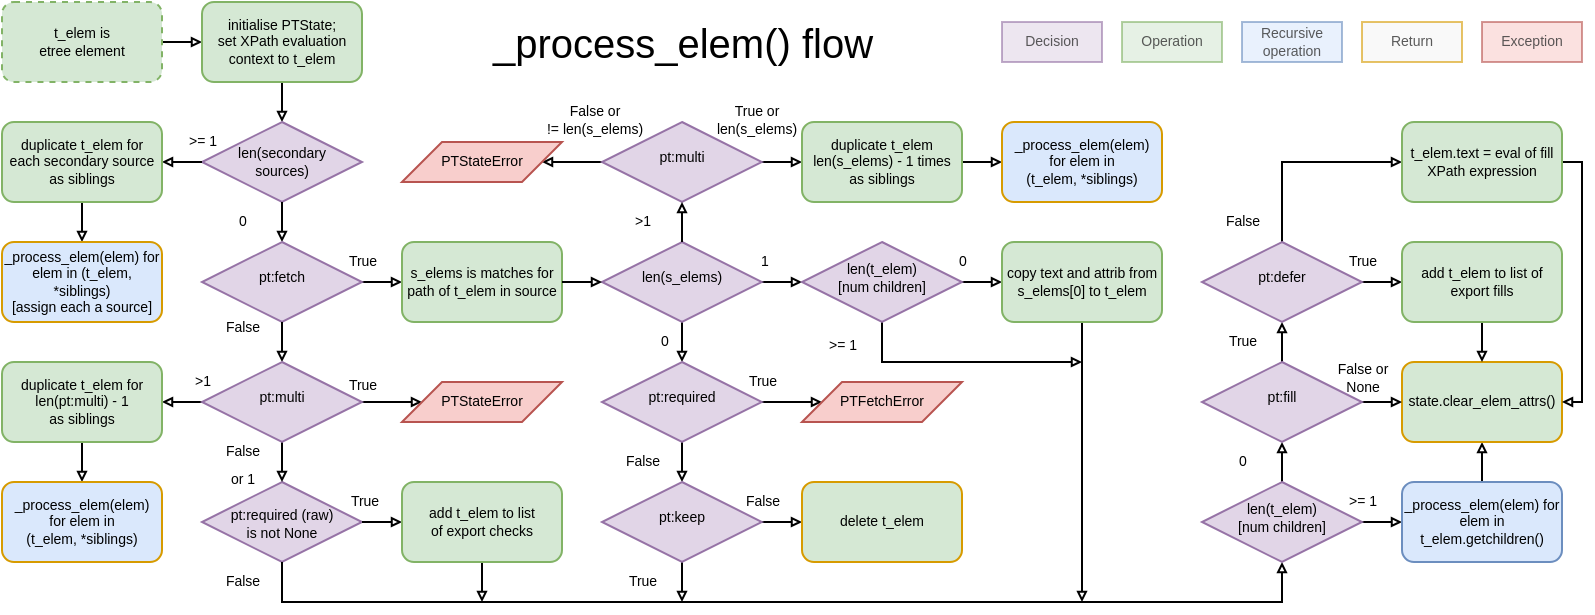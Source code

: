 <mxfile version="14.1.8" type="device"><diagram id="C5RBs43oDa-KdzZeNtuy" name="Page-1"><mxGraphModel dx="825" dy="469" grid="1" gridSize="10" guides="1" tooltips="1" connect="1" arrows="1" fold="1" page="1" pageScale="1" pageWidth="1169" pageHeight="827" math="0" shadow="0"><root><mxCell id="WIyWlLk6GJQsqaUBKTNV-0"/><mxCell id="WIyWlLk6GJQsqaUBKTNV-1" parent="WIyWlLk6GJQsqaUBKTNV-0"/><mxCell id="YHfcal5w3IXdET6UQkBP-0" value="" style="rounded=0;html=1;jettySize=auto;orthogonalLoop=1;fontSize=7;endArrow=block;endFill=0;endSize=3;strokeWidth=1;shadow=0;labelBackgroundColor=none;edgeStyle=orthogonalEdgeStyle;entryX=0.5;entryY=0;entryDx=0;entryDy=0;exitX=0.5;exitY=1;exitDx=0;exitDy=0;" parent="WIyWlLk6GJQsqaUBKTNV-1" source="1NzN1wUQVUUgjVAzdhdA-1" target="YHfcal5w3IXdET6UQkBP-3" edge="1"><mxGeometry relative="1" as="geometry"><mxPoint x="290.0" y="530.0" as="targetPoint"/><Array as="points"/><mxPoint x="180" y="320" as="sourcePoint"/></mxGeometry></mxCell><mxCell id="1NzN1wUQVUUgjVAzdhdA-2" value="" style="edgeStyle=orthogonalEdgeStyle;rounded=0;orthogonalLoop=1;jettySize=auto;html=1;labelBackgroundColor=none;endArrow=block;endFill=0;endSize=3;fontSize=20;entryX=0;entryY=0.5;entryDx=0;entryDy=0;exitX=1;exitY=0.5;exitDx=0;exitDy=0;" parent="WIyWlLk6GJQsqaUBKTNV-1" source="YHfcal5w3IXdET6UQkBP-1" target="1NzN1wUQVUUgjVAzdhdA-1" edge="1"><mxGeometry relative="1" as="geometry"><Array as="points"/></mxGeometry></mxCell><mxCell id="YHfcal5w3IXdET6UQkBP-1" value="t_elem is &lt;br&gt;etree element" style="rounded=1;whiteSpace=wrap;html=1;fontSize=7;glass=0;strokeWidth=1;shadow=0;fillColor=#d5e8d4;strokeColor=#82b366;labelBackgroundColor=none;dashed=1;" parent="WIyWlLk6GJQsqaUBKTNV-1" vertex="1"><mxGeometry x="200" y="240" width="80" height="40" as="geometry"/></mxCell><mxCell id="YHfcal5w3IXdET6UQkBP-3" value="len(secondary sources)" style="rhombus;whiteSpace=wrap;html=1;shadow=0;fontFamily=Helvetica;fontSize=7;align=center;strokeWidth=1;spacing=6;spacingTop=0;fillColor=#e1d5e7;strokeColor=#9673a6;labelBackgroundColor=none;" parent="WIyWlLk6GJQsqaUBKTNV-1" vertex="1"><mxGeometry x="300" y="300" width="80" height="40" as="geometry"/></mxCell><mxCell id="YHfcal5w3IXdET6UQkBP-4" style="edgeStyle=orthogonalEdgeStyle;rounded=0;orthogonalLoop=1;jettySize=auto;html=1;fontSize=7;endArrow=block;endFill=0;entryX=1;entryY=0.5;entryDx=0;entryDy=0;labelBackgroundColor=none;endSize=3;exitX=0;exitY=0.5;exitDx=0;exitDy=0;" parent="WIyWlLk6GJQsqaUBKTNV-1" source="YHfcal5w3IXdET6UQkBP-3" target="YHfcal5w3IXdET6UQkBP-7" edge="1"><mxGeometry relative="1" as="geometry"><mxPoint x="160" y="620" as="targetPoint"/><Array as="points"/><mxPoint x="260" y="350" as="sourcePoint"/></mxGeometry></mxCell><mxCell id="YHfcal5w3IXdET6UQkBP-5" value="&amp;gt;= 1" style="edgeLabel;html=1;align=center;verticalAlign=middle;resizable=0;points=[];fontSize=7;labelBackgroundColor=none;" parent="YHfcal5w3IXdET6UQkBP-4" vertex="1" connectable="0"><mxGeometry x="-0.56" relative="1" as="geometry"><mxPoint x="4.33" y="-10" as="offset"/></mxGeometry></mxCell><mxCell id="YHfcal5w3IXdET6UQkBP-6" style="edgeStyle=orthogonalEdgeStyle;rounded=0;orthogonalLoop=1;jettySize=auto;html=1;exitX=0.5;exitY=1;exitDx=0;exitDy=0;entryX=0.5;entryY=0;entryDx=0;entryDy=0;endArrow=block;endFill=0;fontSize=7;labelBackgroundColor=none;endSize=3;" parent="WIyWlLk6GJQsqaUBKTNV-1" source="YHfcal5w3IXdET6UQkBP-7" target="YHfcal5w3IXdET6UQkBP-9" edge="1"><mxGeometry relative="1" as="geometry"/></mxCell><mxCell id="YHfcal5w3IXdET6UQkBP-7" value="duplicate t_elem for each secondary source as siblings" style="rounded=1;whiteSpace=wrap;html=1;fontSize=7;glass=0;strokeWidth=1;shadow=0;fillColor=#d5e8d4;strokeColor=#82b366;labelBackgroundColor=none;" parent="WIyWlLk6GJQsqaUBKTNV-1" vertex="1"><mxGeometry x="200" y="300" width="80" height="40" as="geometry"/></mxCell><mxCell id="YHfcal5w3IXdET6UQkBP-9" value="_process_elem(elem) for elem in (t_elem, *siblings)&lt;br style=&quot;font-size: 7px&quot;&gt;[assign each a source]" style="rounded=1;whiteSpace=wrap;html=1;fontSize=7;glass=0;strokeWidth=1;shadow=0;fillColor=#dae8fc;labelBackgroundColor=none;strokeColor=#D79B00;" parent="WIyWlLk6GJQsqaUBKTNV-1" vertex="1"><mxGeometry x="200" y="360" width="80" height="40" as="geometry"/></mxCell><mxCell id="YHfcal5w3IXdET6UQkBP-11" style="edgeStyle=orthogonalEdgeStyle;rounded=0;orthogonalLoop=1;jettySize=auto;html=1;exitX=0.5;exitY=1;exitDx=0;exitDy=0;endArrow=block;endFill=0;fontSize=7;entryX=0.5;entryY=0;entryDx=0;entryDy=0;labelBackgroundColor=none;endSize=3;" parent="WIyWlLk6GJQsqaUBKTNV-1" source="YHfcal5w3IXdET6UQkBP-3" target="YHfcal5w3IXdET6UQkBP-13" edge="1"><mxGeometry relative="1" as="geometry"><mxPoint x="440" y="610" as="targetPoint"/><Array as="points"><mxPoint x="340" y="340"/><mxPoint x="340" y="340"/></Array><mxPoint x="370" y="580" as="sourcePoint"/></mxGeometry></mxCell><mxCell id="YHfcal5w3IXdET6UQkBP-12" value="0" style="edgeLabel;html=1;align=center;verticalAlign=middle;resizable=0;points=[];fontSize=7;labelBackgroundColor=none;" parent="YHfcal5w3IXdET6UQkBP-11" vertex="1" connectable="0"><mxGeometry x="-0.443" y="1" relative="1" as="geometry"><mxPoint x="-21" y="4.29" as="offset"/></mxGeometry></mxCell><mxCell id="YHfcal5w3IXdET6UQkBP-23" style="edgeStyle=orthogonalEdgeStyle;rounded=0;orthogonalLoop=1;jettySize=auto;html=1;endArrow=block;endFill=0;fontSize=7;entryX=0;entryY=0.5;entryDx=0;entryDy=0;labelBackgroundColor=none;endSize=3;" parent="WIyWlLk6GJQsqaUBKTNV-1" source="YHfcal5w3IXdET6UQkBP-13" target="YHfcal5w3IXdET6UQkBP-52" edge="1"><mxGeometry relative="1" as="geometry"><mxPoint x="560" y="660" as="targetPoint"/><Array as="points"><mxPoint x="400" y="380"/></Array></mxGeometry></mxCell><mxCell id="YHfcal5w3IXdET6UQkBP-61" value="True" style="edgeLabel;html=1;align=center;verticalAlign=middle;resizable=0;points=[];fontSize=7;labelBackgroundColor=none;" parent="YHfcal5w3IXdET6UQkBP-23" vertex="1" connectable="0"><mxGeometry x="-0.358" relative="1" as="geometry"><mxPoint x="-6.29" y="-10" as="offset"/></mxGeometry></mxCell><mxCell id="YHfcal5w3IXdET6UQkBP-13" value="pt:fetch" style="rhombus;whiteSpace=wrap;html=1;shadow=0;fontFamily=Helvetica;fontSize=7;align=center;strokeWidth=1;spacing=6;spacingTop=-4;fillColor=#e1d5e7;strokeColor=#9673a6;labelBackgroundColor=none;" parent="WIyWlLk6GJQsqaUBKTNV-1" vertex="1"><mxGeometry x="300" y="360" width="80" height="40" as="geometry"/></mxCell><mxCell id="YHfcal5w3IXdET6UQkBP-14" value="False" style="rounded=0;html=1;jettySize=auto;orthogonalLoop=1;fontSize=7;endArrow=block;endFill=0;endSize=3;strokeWidth=1;shadow=0;labelBackgroundColor=none;edgeStyle=orthogonalEdgeStyle;exitX=0.5;exitY=1;exitDx=0;exitDy=0;entryX=0.5;entryY=0;entryDx=0;entryDy=0;" parent="WIyWlLk6GJQsqaUBKTNV-1" source="YHfcal5w3IXdET6UQkBP-13" target="Rl4dQ6RUeQJceyoi5Vc2-2" edge="1"><mxGeometry x="-0.75" y="-20" relative="1" as="geometry"><mxPoint as="offset"/><mxPoint x="390.036" y="689.999" as="sourcePoint"/><mxPoint x="300" y="700" as="targetPoint"/><Array as="points"><mxPoint x="340" y="420"/></Array></mxGeometry></mxCell><mxCell id="YHfcal5w3IXdET6UQkBP-15" value="pt:required (raw)&lt;br&gt;is not None" style="rhombus;whiteSpace=wrap;html=1;shadow=0;fontFamily=Helvetica;fontSize=7;align=center;strokeWidth=1;spacing=6;spacingTop=2;fillColor=#e1d5e7;strokeColor=#9673a6;labelBackgroundColor=none;" parent="WIyWlLk6GJQsqaUBKTNV-1" vertex="1"><mxGeometry x="300" y="480" width="80" height="40" as="geometry"/></mxCell><mxCell id="YHfcal5w3IXdET6UQkBP-16" style="edgeStyle=orthogonalEdgeStyle;rounded=0;orthogonalLoop=1;jettySize=auto;html=1;entryX=0;entryY=0.5;entryDx=0;entryDy=0;endArrow=block;endFill=0;fontSize=7;labelBackgroundColor=none;endSize=3;exitX=1;exitY=0.5;exitDx=0;exitDy=0;" parent="WIyWlLk6GJQsqaUBKTNV-1" source="YHfcal5w3IXdET6UQkBP-15" target="YHfcal5w3IXdET6UQkBP-19" edge="1"><mxGeometry relative="1" as="geometry"><mxPoint x="370" y="450" as="sourcePoint"/></mxGeometry></mxCell><mxCell id="YHfcal5w3IXdET6UQkBP-17" value="True" style="edgeLabel;html=1;align=center;verticalAlign=middle;resizable=0;points=[];fontSize=7;labelBackgroundColor=none;" parent="YHfcal5w3IXdET6UQkBP-16" vertex="1" connectable="0"><mxGeometry x="-0.117" y="-2" relative="1" as="geometry"><mxPoint x="-8.57" y="-12" as="offset"/></mxGeometry></mxCell><mxCell id="YHfcal5w3IXdET6UQkBP-18" style="edgeStyle=orthogonalEdgeStyle;rounded=0;orthogonalLoop=1;jettySize=auto;html=1;endArrow=block;endFill=0;fontSize=7;entryX=0.5;entryY=1;entryDx=0;entryDy=0;labelBackgroundColor=none;endSize=3;" parent="WIyWlLk6GJQsqaUBKTNV-1" target="YHfcal5w3IXdET6UQkBP-28" edge="1"><mxGeometry relative="1" as="geometry"><mxPoint x="920" y="620" as="targetPoint"/><Array as="points"><mxPoint x="340" y="540"/><mxPoint x="840" y="540"/></Array><mxPoint x="340" y="520" as="sourcePoint"/></mxGeometry></mxCell><mxCell id="Rl4dQ6RUeQJceyoi5Vc2-16" value="False" style="edgeLabel;html=1;align=center;verticalAlign=middle;resizable=0;points=[];fontSize=7;" parent="YHfcal5w3IXdET6UQkBP-18" vertex="1" connectable="0"><mxGeometry x="-0.931" y="-1" relative="1" as="geometry"><mxPoint x="-19" y="-8.62" as="offset"/></mxGeometry></mxCell><mxCell id="Rl4dQ6RUeQJceyoi5Vc2-17" style="edgeStyle=orthogonalEdgeStyle;rounded=0;orthogonalLoop=1;jettySize=auto;html=1;exitX=0.5;exitY=1;exitDx=0;exitDy=0;endArrow=block;endFill=0;endSize=3;strokeColor=#000000;fontSize=7;" parent="WIyWlLk6GJQsqaUBKTNV-1" source="YHfcal5w3IXdET6UQkBP-19" edge="1"><mxGeometry relative="1" as="geometry"><mxPoint x="440" y="540" as="targetPoint"/></mxGeometry></mxCell><mxCell id="YHfcal5w3IXdET6UQkBP-19" value="add t_elem to list &lt;br&gt;of export checks" style="rounded=1;whiteSpace=wrap;html=1;fontSize=7;glass=0;strokeWidth=1;shadow=0;fillColor=#d5e8d4;strokeColor=#82b366;sketch=0;labelBackgroundColor=none;" parent="WIyWlLk6GJQsqaUBKTNV-1" vertex="1"><mxGeometry x="400" y="480" width="80" height="40" as="geometry"/></mxCell><mxCell id="YHfcal5w3IXdET6UQkBP-24" value="" style="edgeStyle=orthogonalEdgeStyle;rounded=0;orthogonalLoop=1;jettySize=auto;html=1;endArrow=block;endFill=0;fontSize=7;entryX=0;entryY=0.5;entryDx=0;entryDy=0;exitX=1;exitY=0.5;exitDx=0;exitDy=0;labelBackgroundColor=none;endSize=3;" parent="WIyWlLk6GJQsqaUBKTNV-1" source="YHfcal5w3IXdET6UQkBP-28" target="YHfcal5w3IXdET6UQkBP-30" edge="1"><mxGeometry relative="1" as="geometry"><mxPoint x="1290.0" y="495" as="targetPoint"/><Array as="points"><mxPoint x="890" y="500"/><mxPoint x="890" y="500"/></Array><mxPoint x="1520.0" y="440" as="sourcePoint"/></mxGeometry></mxCell><mxCell id="YHfcal5w3IXdET6UQkBP-25" value="&amp;gt;= 1" style="edgeLabel;html=1;align=center;verticalAlign=middle;resizable=0;points=[];fontSize=7;labelBackgroundColor=none;" parent="YHfcal5w3IXdET6UQkBP-24" vertex="1" connectable="0"><mxGeometry x="-0.44" y="-1" relative="1" as="geometry"><mxPoint x="-5.6" y="-11.0" as="offset"/></mxGeometry></mxCell><mxCell id="YHfcal5w3IXdET6UQkBP-26" style="edgeStyle=orthogonalEdgeStyle;rounded=0;orthogonalLoop=1;jettySize=auto;html=1;endArrow=block;endFill=0;fontSize=7;entryX=0.5;entryY=1;entryDx=0;entryDy=0;labelBackgroundColor=none;endSize=3;" parent="WIyWlLk6GJQsqaUBKTNV-1" source="YHfcal5w3IXdET6UQkBP-28" target="YHfcal5w3IXdET6UQkBP-36" edge="1"><mxGeometry relative="1" as="geometry"><mxPoint x="1410.0" y="530" as="targetPoint"/><Array as="points"><mxPoint x="840" y="470"/><mxPoint x="840" y="470"/></Array></mxGeometry></mxCell><mxCell id="YHfcal5w3IXdET6UQkBP-27" value="0" style="edgeLabel;html=1;align=center;verticalAlign=middle;resizable=0;points=[];fontSize=7;labelBackgroundColor=none;" parent="YHfcal5w3IXdET6UQkBP-26" vertex="1" connectable="0"><mxGeometry x="-0.582" relative="1" as="geometry"><mxPoint x="-20" y="-6.0" as="offset"/></mxGeometry></mxCell><mxCell id="YHfcal5w3IXdET6UQkBP-28" value="len(t_elem)&lt;br style=&quot;font-size: 7px&quot;&gt;[num children]" style="rhombus;whiteSpace=wrap;html=1;shadow=0;fontFamily=Helvetica;fontSize=7;align=center;strokeWidth=1;spacing=6;spacingTop=-4;fillColor=#e1d5e7;strokeColor=#9673a6;labelBackgroundColor=none;" parent="WIyWlLk6GJQsqaUBKTNV-1" vertex="1"><mxGeometry x="800" y="480" width="80" height="40" as="geometry"/></mxCell><mxCell id="YHfcal5w3IXdET6UQkBP-50" style="edgeStyle=orthogonalEdgeStyle;rounded=0;orthogonalLoop=1;jettySize=auto;html=1;exitX=0.5;exitY=0;exitDx=0;exitDy=0;endArrow=block;endFill=0;fontSize=7;entryX=0.5;entryY=1;entryDx=0;entryDy=0;labelBackgroundColor=none;endSize=3;" parent="WIyWlLk6GJQsqaUBKTNV-1" source="YHfcal5w3IXdET6UQkBP-30" target="YHfcal5w3IXdET6UQkBP-33" edge="1"><mxGeometry relative="1" as="geometry"><mxPoint x="1200.0" y="840" as="targetPoint"/><Array as="points"><mxPoint x="940" y="470"/><mxPoint x="940" y="470"/></Array></mxGeometry></mxCell><mxCell id="YHfcal5w3IXdET6UQkBP-30" value="_process_elem(elem) for elem in t_elem.getchildren()" style="rounded=1;whiteSpace=wrap;html=1;fontSize=7;glass=0;strokeWidth=1;shadow=0;fillColor=#dae8fc;strokeColor=#6c8ebf;labelBackgroundColor=none;" parent="WIyWlLk6GJQsqaUBKTNV-1" vertex="1"><mxGeometry x="900" y="480" width="80" height="40" as="geometry"/></mxCell><mxCell id="YHfcal5w3IXdET6UQkBP-33" value="state.clear_elem_attrs()" style="rounded=1;whiteSpace=wrap;html=1;fontSize=7;glass=0;strokeWidth=1;shadow=0;fillColor=#d5e8d4;labelBackgroundColor=none;verticalAlign=middle;align=center;strokeColor=#D79B00;" parent="WIyWlLk6GJQsqaUBKTNV-1" vertex="1"><mxGeometry x="900" y="420" width="80" height="40" as="geometry"/></mxCell><mxCell id="YHfcal5w3IXdET6UQkBP-34" value="False or&lt;br style=&quot;font-size: 7px;&quot;&gt;None" style="edgeStyle=orthogonalEdgeStyle;rounded=0;orthogonalLoop=1;jettySize=auto;html=1;exitX=1;exitY=0.5;exitDx=0;exitDy=0;endArrow=block;endFill=0;fontSize=7;labelBackgroundColor=none;endSize=3;" parent="WIyWlLk6GJQsqaUBKTNV-1" source="YHfcal5w3IXdET6UQkBP-36" edge="1"><mxGeometry x="-1" y="12" relative="1" as="geometry"><mxPoint as="offset"/><mxPoint x="900" y="440" as="targetPoint"/><Array as="points"><mxPoint x="890" y="440"/><mxPoint x="890" y="440"/></Array></mxGeometry></mxCell><mxCell id="YHfcal5w3IXdET6UQkBP-35" value="True" style="edgeStyle=orthogonalEdgeStyle;rounded=0;orthogonalLoop=1;jettySize=auto;html=1;endArrow=block;endFill=0;fontSize=7;entryX=0.5;entryY=1;entryDx=0;entryDy=0;exitX=0.5;exitY=0;exitDx=0;exitDy=0;labelBackgroundColor=none;endSize=3;" parent="WIyWlLk6GJQsqaUBKTNV-1" source="YHfcal5w3IXdET6UQkBP-36" target="YHfcal5w3IXdET6UQkBP-41" edge="1"><mxGeometry y="20" relative="1" as="geometry"><mxPoint as="offset"/></mxGeometry></mxCell><mxCell id="YHfcal5w3IXdET6UQkBP-36" value="pt:fill" style="rhombus;whiteSpace=wrap;html=1;shadow=0;fontFamily=Helvetica;fontSize=7;align=center;strokeWidth=1;spacing=6;spacingTop=-4;fillColor=#e1d5e7;strokeColor=#9673a6;labelBackgroundColor=none;" parent="WIyWlLk6GJQsqaUBKTNV-1" vertex="1"><mxGeometry x="800" y="420" width="80" height="40" as="geometry"/></mxCell><mxCell id="YHfcal5w3IXdET6UQkBP-38" style="edgeStyle=orthogonalEdgeStyle;rounded=0;orthogonalLoop=1;jettySize=auto;html=1;entryX=0;entryY=0.5;entryDx=0;entryDy=0;endArrow=block;endFill=0;fontSize=7;exitX=1;exitY=0.5;exitDx=0;exitDy=0;labelBackgroundColor=none;endSize=3;" parent="WIyWlLk6GJQsqaUBKTNV-1" source="YHfcal5w3IXdET6UQkBP-41" target="YHfcal5w3IXdET6UQkBP-43" edge="1"><mxGeometry relative="1" as="geometry"><mxPoint x="1090" y="280" as="sourcePoint"/><Array as="points"><mxPoint x="890" y="380"/><mxPoint x="890" y="380"/></Array></mxGeometry></mxCell><mxCell id="YHfcal5w3IXdET6UQkBP-39" value="True" style="edgeLabel;html=1;align=center;verticalAlign=middle;resizable=0;points=[];fontSize=7;labelBackgroundColor=none;" parent="YHfcal5w3IXdET6UQkBP-38" vertex="1" connectable="0"><mxGeometry x="-0.117" y="-2" relative="1" as="geometry"><mxPoint x="-8.8" y="-12" as="offset"/></mxGeometry></mxCell><mxCell id="YHfcal5w3IXdET6UQkBP-40" value="False" style="edgeStyle=orthogonalEdgeStyle;rounded=0;orthogonalLoop=1;jettySize=auto;html=1;exitX=0.5;exitY=0;exitDx=0;exitDy=0;entryX=0;entryY=0.5;entryDx=0;entryDy=0;endArrow=block;endFill=0;fontSize=7;labelBackgroundColor=none;endSize=3;" parent="WIyWlLk6GJQsqaUBKTNV-1" source="YHfcal5w3IXdET6UQkBP-41" target="YHfcal5w3IXdET6UQkBP-46" edge="1"><mxGeometry x="-0.8" y="20" relative="1" as="geometry"><Array as="points"><mxPoint x="840" y="320"/></Array><mxPoint as="offset"/></mxGeometry></mxCell><mxCell id="YHfcal5w3IXdET6UQkBP-41" value="pt:defer" style="rhombus;whiteSpace=wrap;html=1;shadow=0;fontFamily=Helvetica;fontSize=7;align=center;strokeWidth=1;spacing=6;spacingTop=-4;fillColor=#e1d5e7;strokeColor=#9673a6;labelBackgroundColor=none;" parent="WIyWlLk6GJQsqaUBKTNV-1" vertex="1"><mxGeometry x="800" y="360" width="80" height="40" as="geometry"/></mxCell><mxCell id="YHfcal5w3IXdET6UQkBP-42" style="edgeStyle=orthogonalEdgeStyle;rounded=0;orthogonalLoop=1;jettySize=auto;html=1;exitX=0.5;exitY=1;exitDx=0;exitDy=0;endArrow=block;endFill=0;fontSize=7;labelBackgroundColor=none;endSize=3;" parent="WIyWlLk6GJQsqaUBKTNV-1" source="YHfcal5w3IXdET6UQkBP-43" edge="1"><mxGeometry relative="1" as="geometry"><mxPoint x="940" y="420" as="targetPoint"/><Array as="points"><mxPoint x="940" y="420"/></Array></mxGeometry></mxCell><mxCell id="YHfcal5w3IXdET6UQkBP-43" value="add t_elem to list of&lt;br&gt;export fills" style="rounded=1;whiteSpace=wrap;html=1;fontSize=7;glass=0;strokeWidth=1;shadow=0;fillColor=#d5e8d4;strokeColor=#82b366;labelBackgroundColor=none;" parent="WIyWlLk6GJQsqaUBKTNV-1" vertex="1"><mxGeometry x="900" y="360" width="80" height="40" as="geometry"/></mxCell><mxCell id="YHfcal5w3IXdET6UQkBP-45" style="edgeStyle=orthogonalEdgeStyle;rounded=0;orthogonalLoop=1;jettySize=auto;html=1;endArrow=block;endFill=0;fontSize=7;exitX=1;exitY=0.5;exitDx=0;exitDy=0;labelBackgroundColor=none;endSize=3;entryX=1;entryY=0.5;entryDx=0;entryDy=0;" parent="WIyWlLk6GJQsqaUBKTNV-1" source="YHfcal5w3IXdET6UQkBP-46" target="YHfcal5w3IXdET6UQkBP-33" edge="1"><mxGeometry relative="1" as="geometry"><mxPoint x="1010" y="350" as="sourcePoint"/><mxPoint x="990" y="420" as="targetPoint"/><Array as="points"><mxPoint x="990" y="320"/><mxPoint x="990" y="440"/></Array></mxGeometry></mxCell><mxCell id="YHfcal5w3IXdET6UQkBP-46" value="t_elem.text = eval of fill XPath expression" style="rounded=1;whiteSpace=wrap;html=1;fontSize=7;glass=0;strokeWidth=1;shadow=0;fillColor=#d5e8d4;strokeColor=#82b366;labelBackgroundColor=none;" parent="WIyWlLk6GJQsqaUBKTNV-1" vertex="1"><mxGeometry x="900" y="300" width="80" height="40" as="geometry"/></mxCell><mxCell id="YHfcal5w3IXdET6UQkBP-52" value="s_elems is matches for path of t_elem in source" style="rounded=1;whiteSpace=wrap;html=1;fontSize=7;glass=0;strokeWidth=1;shadow=0;fillColor=#d5e8d4;strokeColor=#82b366;labelBackgroundColor=none;" parent="WIyWlLk6GJQsqaUBKTNV-1" vertex="1"><mxGeometry x="400" y="360" width="80" height="40" as="geometry"/></mxCell><mxCell id="YHfcal5w3IXdET6UQkBP-53" value="" style="edgeStyle=orthogonalEdgeStyle;rounded=0;orthogonalLoop=1;jettySize=auto;html=1;fontSize=7;endArrow=block;endFill=0;entryX=0.5;entryY=0;entryDx=0;entryDy=0;labelBackgroundColor=none;endSize=3;exitX=0.5;exitY=1;exitDx=0;exitDy=0;" parent="WIyWlLk6GJQsqaUBKTNV-1" source="YHfcal5w3IXdET6UQkBP-59" target="YHfcal5w3IXdET6UQkBP-66" edge="1"><mxGeometry relative="1" as="geometry"><mxPoint x="680" y="860" as="targetPoint"/><mxPoint x="460" y="580" as="sourcePoint"/></mxGeometry></mxCell><mxCell id="YHfcal5w3IXdET6UQkBP-54" value="0" style="edgeLabel;html=1;align=center;verticalAlign=middle;resizable=0;points=[];fontSize=7;labelBackgroundColor=none;" parent="YHfcal5w3IXdET6UQkBP-53" vertex="1" connectable="0"><mxGeometry x="-0.177" y="-1" relative="1" as="geometry"><mxPoint x="-8" y="1.9" as="offset"/></mxGeometry></mxCell><mxCell id="YHfcal5w3IXdET6UQkBP-57" style="edgeStyle=orthogonalEdgeStyle;rounded=0;orthogonalLoop=1;jettySize=auto;html=1;exitX=1;exitY=0.5;exitDx=0;exitDy=0;endArrow=block;endFill=0;fontSize=7;entryX=0;entryY=0.5;entryDx=0;entryDy=0;labelBackgroundColor=none;endSize=3;" parent="WIyWlLk6GJQsqaUBKTNV-1" source="YHfcal5w3IXdET6UQkBP-59" target="YHfcal5w3IXdET6UQkBP-74" edge="1"><mxGeometry relative="1" as="geometry"><mxPoint x="560" y="1110" as="targetPoint"/><Array as="points"><mxPoint x="600" y="380"/></Array></mxGeometry></mxCell><mxCell id="YHfcal5w3IXdET6UQkBP-58" value="1" style="edgeLabel;html=1;align=center;verticalAlign=middle;resizable=0;points=[];fontSize=7;labelBackgroundColor=none;" parent="YHfcal5w3IXdET6UQkBP-57" vertex="1" connectable="0"><mxGeometry x="-0.173" y="-1" relative="1" as="geometry"><mxPoint x="-8.1" y="-11.0" as="offset"/></mxGeometry></mxCell><mxCell id="YHfcal5w3IXdET6UQkBP-59" value="len(s_elems)" style="rhombus;whiteSpace=wrap;html=1;shadow=0;fontFamily=Helvetica;fontSize=7;align=center;strokeWidth=1;spacing=6;spacingTop=-4;fillColor=#e1d5e7;strokeColor=#9673a6;labelBackgroundColor=none;" parent="WIyWlLk6GJQsqaUBKTNV-1" vertex="1"><mxGeometry x="500" y="360" width="80" height="40" as="geometry"/></mxCell><mxCell id="YHfcal5w3IXdET6UQkBP-60" value="" style="rounded=0;html=1;jettySize=auto;orthogonalLoop=1;fontSize=7;endArrow=block;endFill=0;endSize=3;strokeWidth=1;shadow=0;labelBackgroundColor=none;edgeStyle=orthogonalEdgeStyle;exitX=1;exitY=0.5;exitDx=0;exitDy=0;entryX=0;entryY=0.5;entryDx=0;entryDy=0;" parent="WIyWlLk6GJQsqaUBKTNV-1" source="YHfcal5w3IXdET6UQkBP-52" target="YHfcal5w3IXdET6UQkBP-59" edge="1"><mxGeometry x="-0.333" y="20" relative="1" as="geometry"><mxPoint as="offset"/><mxPoint x="570" y="700" as="sourcePoint"/><mxPoint x="570" y="740" as="targetPoint"/><Array as="points"><mxPoint x="500" y="380"/><mxPoint x="500" y="380"/></Array></mxGeometry></mxCell><mxCell id="YHfcal5w3IXdET6UQkBP-62" value="" style="edgeStyle=orthogonalEdgeStyle;rounded=0;orthogonalLoop=1;jettySize=auto;html=1;endArrow=block;endFill=0;fontSize=7;entryX=0;entryY=0.5;entryDx=0;entryDy=0;exitX=1;exitY=0.5;exitDx=0;exitDy=0;labelBackgroundColor=none;endSize=3;" parent="WIyWlLk6GJQsqaUBKTNV-1" source="YHfcal5w3IXdET6UQkBP-66" target="YHfcal5w3IXdET6UQkBP-67" edge="1"><mxGeometry relative="1" as="geometry"><Array as="points"><mxPoint x="600" y="440"/><mxPoint x="600" y="440"/></Array></mxGeometry></mxCell><mxCell id="YHfcal5w3IXdET6UQkBP-63" value="True" style="edgeLabel;html=1;align=center;verticalAlign=middle;resizable=0;points=[];fontSize=7;labelBackgroundColor=none;" parent="YHfcal5w3IXdET6UQkBP-62" vertex="1" connectable="0"><mxGeometry x="-0.336" y="2" relative="1" as="geometry"><mxPoint x="-9.9" y="-8" as="offset"/></mxGeometry></mxCell><mxCell id="YHfcal5w3IXdET6UQkBP-64" value="" style="edgeStyle=orthogonalEdgeStyle;rounded=0;orthogonalLoop=1;jettySize=auto;html=1;endArrow=block;endFill=0;fontSize=7;entryX=0.5;entryY=0;entryDx=0;entryDy=0;exitX=0.5;exitY=1;exitDx=0;exitDy=0;labelBackgroundColor=none;endSize=3;" parent="WIyWlLk6GJQsqaUBKTNV-1" source="YHfcal5w3IXdET6UQkBP-66" target="YHfcal5w3IXdET6UQkBP-69" edge="1"><mxGeometry relative="1" as="geometry"><Array as="points"><mxPoint x="540" y="470"/><mxPoint x="540" y="470"/></Array></mxGeometry></mxCell><mxCell id="YHfcal5w3IXdET6UQkBP-65" value="False" style="edgeLabel;html=1;align=center;verticalAlign=middle;resizable=0;points=[];fontSize=7;labelBackgroundColor=none;" parent="YHfcal5w3IXdET6UQkBP-64" vertex="1" connectable="0"><mxGeometry x="-0.237" relative="1" as="geometry"><mxPoint x="-20" y="2.43" as="offset"/></mxGeometry></mxCell><mxCell id="YHfcal5w3IXdET6UQkBP-66" value="pt:required" style="rhombus;whiteSpace=wrap;html=1;shadow=0;fontFamily=Helvetica;fontSize=7;align=center;strokeWidth=1;spacing=6;spacingTop=-4;fillColor=#e1d5e7;strokeColor=#9673a6;labelBackgroundColor=none;" parent="WIyWlLk6GJQsqaUBKTNV-1" vertex="1"><mxGeometry x="500" y="420" width="80" height="40" as="geometry"/></mxCell><mxCell id="YHfcal5w3IXdET6UQkBP-67" value="PTFetchError" style="shape=parallelogram;perimeter=parallelogramPerimeter;whiteSpace=wrap;html=1;fixedSize=1;shadow=0;fontSize=7;strokeWidth=1;spacing=6;spacingTop=0;fillColor=#f8cecc;strokeColor=#b85450;labelBackgroundColor=none;" parent="WIyWlLk6GJQsqaUBKTNV-1" vertex="1"><mxGeometry x="600" y="430" width="80" height="20" as="geometry"/></mxCell><mxCell id="YHfcal5w3IXdET6UQkBP-68" value="False" style="edgeStyle=orthogonalEdgeStyle;rounded=0;orthogonalLoop=1;jettySize=auto;html=1;endArrow=block;endFill=0;fontSize=7;entryX=0;entryY=0.5;entryDx=0;entryDy=0;exitX=1;exitY=0.5;exitDx=0;exitDy=0;labelBackgroundColor=none;endSize=3;" parent="WIyWlLk6GJQsqaUBKTNV-1" source="YHfcal5w3IXdET6UQkBP-69" target="YHfcal5w3IXdET6UQkBP-71" edge="1"><mxGeometry x="-1" y="10" relative="1" as="geometry"><Array as="points"><mxPoint x="600" y="500"/></Array><mxPoint as="offset"/></mxGeometry></mxCell><mxCell id="YHfcal5w3IXdET6UQkBP-93" style="edgeStyle=orthogonalEdgeStyle;rounded=0;orthogonalLoop=1;jettySize=auto;html=1;endArrow=block;endFill=0;endSize=3;fontSize=7;exitX=0.5;exitY=1;exitDx=0;exitDy=0;labelBackgroundColor=none;" parent="WIyWlLk6GJQsqaUBKTNV-1" source="YHfcal5w3IXdET6UQkBP-69" edge="1"><mxGeometry relative="1" as="geometry"><mxPoint x="540" y="540" as="targetPoint"/><Array as="points"><mxPoint x="540" y="530"/><mxPoint x="540" y="530"/></Array></mxGeometry></mxCell><mxCell id="YHfcal5w3IXdET6UQkBP-94" value="True" style="edgeLabel;html=1;align=center;verticalAlign=middle;resizable=0;points=[];fontSize=7;labelBackgroundColor=none;" parent="YHfcal5w3IXdET6UQkBP-93" vertex="1" connectable="0"><mxGeometry x="-0.637" y="-2" relative="1" as="geometry"><mxPoint x="-18" y="6.19" as="offset"/></mxGeometry></mxCell><mxCell id="YHfcal5w3IXdET6UQkBP-69" value="pt:keep" style="rhombus;whiteSpace=wrap;html=1;shadow=0;fontFamily=Helvetica;fontSize=7;align=center;strokeWidth=1;spacing=6;spacingTop=-4;fillColor=#e1d5e7;strokeColor=#9673a6;labelBackgroundColor=none;" parent="WIyWlLk6GJQsqaUBKTNV-1" vertex="1"><mxGeometry x="500" y="480" width="80" height="40" as="geometry"/></mxCell><mxCell id="YHfcal5w3IXdET6UQkBP-71" value="delete t_elem" style="rounded=1;whiteSpace=wrap;html=1;fontSize=7;glass=0;strokeWidth=1;shadow=0;fillColor=#d5e8d4;labelBackgroundColor=none;strokeColor=#D79B00;" parent="WIyWlLk6GJQsqaUBKTNV-1" vertex="1"><mxGeometry x="600" y="480" width="80" height="40" as="geometry"/></mxCell><mxCell id="YHfcal5w3IXdET6UQkBP-76" value="0" style="edgeStyle=orthogonalEdgeStyle;rounded=0;orthogonalLoop=1;jettySize=auto;html=1;exitX=1;exitY=0.5;exitDx=0;exitDy=0;entryX=0;entryY=0.5;entryDx=0;entryDy=0;endArrow=block;endFill=0;endSize=3;fontSize=7;labelBackgroundColor=none;" parent="WIyWlLk6GJQsqaUBKTNV-1" source="YHfcal5w3IXdET6UQkBP-74" target="YHfcal5w3IXdET6UQkBP-75" edge="1"><mxGeometry x="-1" y="10" relative="1" as="geometry"><Array as="points"><mxPoint x="690" y="380"/><mxPoint x="690" y="380"/></Array><mxPoint as="offset"/></mxGeometry></mxCell><mxCell id="YHfcal5w3IXdET6UQkBP-77" style="edgeStyle=orthogonalEdgeStyle;rounded=0;orthogonalLoop=1;jettySize=auto;html=1;exitX=0.5;exitY=1;exitDx=0;exitDy=0;endArrow=block;endFill=0;endSize=3;fontSize=7;labelBackgroundColor=none;" parent="WIyWlLk6GJQsqaUBKTNV-1" source="YHfcal5w3IXdET6UQkBP-74" edge="1"><mxGeometry relative="1" as="geometry"><mxPoint x="740" y="420" as="targetPoint"/><Array as="points"><mxPoint x="640" y="420"/><mxPoint x="740" y="420"/></Array></mxGeometry></mxCell><mxCell id="YHfcal5w3IXdET6UQkBP-78" value="&amp;gt;= 1" style="edgeLabel;html=1;align=center;verticalAlign=middle;resizable=0;points=[];fontSize=7;labelBackgroundColor=none;" parent="YHfcal5w3IXdET6UQkBP-77" vertex="1" connectable="0"><mxGeometry x="-0.818" y="1" relative="1" as="geometry"><mxPoint x="-21.03" y="0.29" as="offset"/></mxGeometry></mxCell><mxCell id="YHfcal5w3IXdET6UQkBP-74" value="len(t_elem)&lt;br style=&quot;font-size: 7px&quot;&gt;[num children]" style="rhombus;whiteSpace=wrap;html=1;shadow=0;fontFamily=Helvetica;fontSize=7;align=center;strokeWidth=1;spacing=6;spacingTop=-4;fillColor=#e1d5e7;strokeColor=#9673a6;labelBackgroundColor=none;" parent="WIyWlLk6GJQsqaUBKTNV-1" vertex="1"><mxGeometry x="600" y="360" width="80" height="40" as="geometry"/></mxCell><mxCell id="YHfcal5w3IXdET6UQkBP-92" style="edgeStyle=orthogonalEdgeStyle;rounded=0;orthogonalLoop=1;jettySize=auto;html=1;exitX=0.5;exitY=1;exitDx=0;exitDy=0;endArrow=block;endFill=0;endSize=3;fontSize=7;labelBackgroundColor=none;" parent="WIyWlLk6GJQsqaUBKTNV-1" source="YHfcal5w3IXdET6UQkBP-75" edge="1"><mxGeometry relative="1" as="geometry"><mxPoint x="740" y="540" as="targetPoint"/><Array as="points"><mxPoint x="740" y="510"/><mxPoint x="740" y="510"/></Array></mxGeometry></mxCell><mxCell id="YHfcal5w3IXdET6UQkBP-75" value="copy text and attrib from &lt;br style=&quot;font-size: 7px&quot;&gt;s_elems[0] to t_elem" style="rounded=1;whiteSpace=wrap;html=1;fontSize=7;glass=0;strokeWidth=1;shadow=0;fillColor=#d5e8d4;strokeColor=#82b366;labelBackgroundColor=none;" parent="WIyWlLk6GJQsqaUBKTNV-1" vertex="1"><mxGeometry x="700" y="360" width="80" height="40" as="geometry"/></mxCell><mxCell id="YHfcal5w3IXdET6UQkBP-79" value="" style="edgeStyle=orthogonalEdgeStyle;rounded=0;orthogonalLoop=1;jettySize=auto;html=1;endArrow=block;endFill=0;fontSize=7;exitX=0;exitY=0.5;exitDx=0;exitDy=0;entryX=1;entryY=0.5;entryDx=0;entryDy=0;labelBackgroundColor=none;endSize=3;" parent="WIyWlLk6GJQsqaUBKTNV-1" source="YHfcal5w3IXdET6UQkBP-83" target="YHfcal5w3IXdET6UQkBP-84" edge="1"><mxGeometry relative="1" as="geometry"><Array as="points"><mxPoint x="480" y="320"/><mxPoint x="480" y="320"/></Array></mxGeometry></mxCell><mxCell id="YHfcal5w3IXdET6UQkBP-80" value="False or &lt;br style=&quot;font-size: 7px&quot;&gt;!= len(s_elems)" style="edgeLabel;html=1;align=center;verticalAlign=middle;resizable=0;points=[];fontSize=7;labelBackgroundColor=none;" parent="YHfcal5w3IXdET6UQkBP-79" vertex="1" connectable="0"><mxGeometry x="-0.211" y="-1" relative="1" as="geometry"><mxPoint x="7.77" y="-20" as="offset"/></mxGeometry></mxCell><mxCell id="YHfcal5w3IXdET6UQkBP-81" value="" style="edgeStyle=orthogonalEdgeStyle;rounded=0;orthogonalLoop=1;jettySize=auto;html=1;endArrow=block;endFill=0;fontSize=7;entryX=0;entryY=0.5;entryDx=0;entryDy=0;exitX=1;exitY=0.5;exitDx=0;exitDy=0;labelBackgroundColor=none;endSize=3;" parent="WIyWlLk6GJQsqaUBKTNV-1" source="YHfcal5w3IXdET6UQkBP-83" target="YHfcal5w3IXdET6UQkBP-86" edge="1"><mxGeometry relative="1" as="geometry"><mxPoint x="979.97" y="300" as="sourcePoint"/><mxPoint x="979.97" y="380" as="targetPoint"/></mxGeometry></mxCell><mxCell id="YHfcal5w3IXdET6UQkBP-82" value="True or &lt;br style=&quot;font-size: 7px;&quot;&gt;len(s_elems)" style="edgeLabel;html=1;align=center;verticalAlign=middle;resizable=0;points=[];fontSize=7;labelBackgroundColor=none;" parent="YHfcal5w3IXdET6UQkBP-81" vertex="1" connectable="0"><mxGeometry x="-0.341" y="-2" relative="1" as="geometry"><mxPoint x="-9.61" y="-23" as="offset"/></mxGeometry></mxCell><mxCell id="YHfcal5w3IXdET6UQkBP-83" value="pt:multi" style="rhombus;whiteSpace=wrap;html=1;shadow=0;fontFamily=Helvetica;fontSize=7;align=center;strokeWidth=1;spacing=6;spacingTop=-4;fillColor=#e1d5e7;strokeColor=#9673a6;sketch=0;labelBackgroundColor=none;" parent="WIyWlLk6GJQsqaUBKTNV-1" vertex="1"><mxGeometry x="500" y="300" width="80" height="40" as="geometry"/></mxCell><mxCell id="YHfcal5w3IXdET6UQkBP-84" value="PTStateError" style="shape=parallelogram;perimeter=parallelogramPerimeter;whiteSpace=wrap;html=1;fixedSize=1;shadow=0;fontSize=7;strokeWidth=1;spacing=6;spacingTop=0;fillColor=#f8cecc;strokeColor=#b85450;sketch=0;rotation=0;labelBackgroundColor=none;" parent="WIyWlLk6GJQsqaUBKTNV-1" vertex="1"><mxGeometry x="400" y="310" width="80" height="20" as="geometry"/></mxCell><mxCell id="YHfcal5w3IXdET6UQkBP-85" style="edgeStyle=orthogonalEdgeStyle;rounded=0;orthogonalLoop=1;jettySize=auto;html=1;exitX=1;exitY=0.5;exitDx=0;exitDy=0;entryX=0;entryY=0.5;entryDx=0;entryDy=0;endArrow=block;endFill=0;fontSize=7;labelBackgroundColor=none;endSize=3;" parent="WIyWlLk6GJQsqaUBKTNV-1" source="YHfcal5w3IXdET6UQkBP-86" target="YHfcal5w3IXdET6UQkBP-88" edge="1"><mxGeometry relative="1" as="geometry"><Array as="points"><mxPoint x="690" y="320"/><mxPoint x="690" y="320"/></Array></mxGeometry></mxCell><mxCell id="YHfcal5w3IXdET6UQkBP-86" value="duplicate t_elem len(s_elems) - 1 times as siblings" style="rounded=1;whiteSpace=wrap;html=1;fontSize=7;glass=0;strokeWidth=1;shadow=0;fillColor=#d5e8d4;strokeColor=#82b366;labelBackgroundColor=none;" parent="WIyWlLk6GJQsqaUBKTNV-1" vertex="1"><mxGeometry x="600" y="300" width="80" height="40" as="geometry"/></mxCell><mxCell id="YHfcal5w3IXdET6UQkBP-88" value="_process_elem(elem)&lt;br&gt;for elem in&lt;br&gt;(t_elem, *siblings)" style="rounded=1;whiteSpace=wrap;html=1;fontSize=7;glass=0;strokeWidth=1;shadow=0;fillColor=#dae8fc;labelBackgroundColor=none;strokeColor=#D79B00;" parent="WIyWlLk6GJQsqaUBKTNV-1" vertex="1"><mxGeometry x="700" y="300" width="80" height="40" as="geometry"/></mxCell><mxCell id="YHfcal5w3IXdET6UQkBP-90" value="" style="edgeStyle=orthogonalEdgeStyle;rounded=0;orthogonalLoop=1;jettySize=auto;html=1;endArrow=block;endFill=0;fontSize=7;entryX=0.5;entryY=1;entryDx=0;entryDy=0;exitX=0.5;exitY=0;exitDx=0;exitDy=0;labelBackgroundColor=none;endSize=3;" parent="WIyWlLk6GJQsqaUBKTNV-1" source="YHfcal5w3IXdET6UQkBP-59" target="YHfcal5w3IXdET6UQkBP-83" edge="1"><mxGeometry relative="1" as="geometry"><mxPoint x="850" y="740" as="targetPoint"/><mxPoint x="940" y="720" as="sourcePoint"/><Array as="points"><mxPoint x="540" y="350"/><mxPoint x="540" y="350"/></Array></mxGeometry></mxCell><mxCell id="YHfcal5w3IXdET6UQkBP-91" value="&amp;gt;1" style="edgeLabel;html=1;align=center;verticalAlign=middle;resizable=0;points=[];fontSize=7;labelBackgroundColor=none;" parent="YHfcal5w3IXdET6UQkBP-90" vertex="1" connectable="0"><mxGeometry x="-0.144" y="-1" relative="1" as="geometry"><mxPoint x="-21.02" y="-1.43" as="offset"/></mxGeometry></mxCell><mxCell id="YHfcal5w3IXdET6UQkBP-98" value="Recursive operation" style="rounded=0;whiteSpace=wrap;html=1;fontSize=7;fillColor=#dae8fc;strokeColor=#6c8ebf;opacity=60;textOpacity=80;labelBackgroundColor=none;fontColor=#333333;" parent="WIyWlLk6GJQsqaUBKTNV-1" vertex="1"><mxGeometry x="820" y="250" width="50" height="20" as="geometry"/></mxCell><mxCell id="YHfcal5w3IXdET6UQkBP-99" value="Decision" style="rounded=0;whiteSpace=wrap;html=1;fontSize=7;fillColor=#e1d5e7;strokeColor=#9673a6;opacity=60;textOpacity=80;labelBackgroundColor=none;fontColor=#333333;" parent="WIyWlLk6GJQsqaUBKTNV-1" vertex="1"><mxGeometry x="700" y="250" width="50" height="20" as="geometry"/></mxCell><mxCell id="YHfcal5w3IXdET6UQkBP-100" value="Operation" style="rounded=0;whiteSpace=wrap;html=1;fontSize=7;fillColor=#d5e8d4;strokeColor=#82b366;opacity=60;textOpacity=80;labelBackgroundColor=none;fontColor=#333333;" parent="WIyWlLk6GJQsqaUBKTNV-1" vertex="1"><mxGeometry x="760" y="250" width="50" height="20" as="geometry"/></mxCell><mxCell id="YHfcal5w3IXdET6UQkBP-101" value="Return" style="rounded=0;whiteSpace=wrap;html=1;fontSize=7;fillColor=#f5f5f5;opacity=60;textOpacity=80;labelBackgroundColor=none;fontColor=#333333;strokeColor=#D79B00;" parent="WIyWlLk6GJQsqaUBKTNV-1" vertex="1"><mxGeometry x="880" y="250" width="50" height="20" as="geometry"/></mxCell><mxCell id="YHfcal5w3IXdET6UQkBP-102" value="Exception" style="rounded=0;whiteSpace=wrap;html=1;fontSize=7;fillColor=#f8cecc;strokeColor=#b85450;opacity=60;textOpacity=80;labelBackgroundColor=none;fontColor=#333;" parent="WIyWlLk6GJQsqaUBKTNV-1" vertex="1"><mxGeometry x="940" y="250" width="50" height="20" as="geometry"/></mxCell><mxCell id="1NzN1wUQVUUgjVAzdhdA-1" value="initialise PTState;&lt;br&gt;set XPath evaluation context to t_elem" style="rounded=1;whiteSpace=wrap;html=1;fontSize=7;glass=0;strokeWidth=1;shadow=0;fillColor=#d5e8d4;strokeColor=#82b366;labelBackgroundColor=none;" parent="WIyWlLk6GJQsqaUBKTNV-1" vertex="1"><mxGeometry x="300" y="240" width="80" height="40" as="geometry"/></mxCell><mxCell id="1NzN1wUQVUUgjVAzdhdA-3" value="_process_elem() flow" style="text;html=1;align=center;verticalAlign=middle;resizable=0;points=[];autosize=1;fontSize=20;" parent="WIyWlLk6GJQsqaUBKTNV-1" vertex="1"><mxGeometry x="435" y="245" width="210" height="30" as="geometry"/></mxCell><mxCell id="Rl4dQ6RUeQJceyoi5Vc2-5" value="&lt;font style=&quot;font-size: 7px&quot;&gt;False&lt;br&gt;or 1&lt;br&gt;&lt;/font&gt;" style="edgeStyle=orthogonalEdgeStyle;rounded=0;orthogonalLoop=1;jettySize=auto;html=1;endArrow=block;endFill=0;endSize=3;exitX=0.5;exitY=1;exitDx=0;exitDy=0;entryX=0.5;entryY=0;entryDx=0;entryDy=0;" parent="WIyWlLk6GJQsqaUBKTNV-1" source="Rl4dQ6RUeQJceyoi5Vc2-2" target="YHfcal5w3IXdET6UQkBP-15" edge="1"><mxGeometry y="-20" relative="1" as="geometry"><Array as="points"><mxPoint x="340" y="470"/><mxPoint x="340" y="470"/></Array><mxPoint as="offset"/></mxGeometry></mxCell><mxCell id="Rl4dQ6RUeQJceyoi5Vc2-7" value="&lt;font style=&quot;font-size: 7px&quot;&gt;True&lt;/font&gt;" style="edgeStyle=orthogonalEdgeStyle;rounded=0;orthogonalLoop=1;jettySize=auto;html=1;exitX=1;exitY=0.5;exitDx=0;exitDy=0;entryX=0;entryY=0.5;entryDx=0;entryDy=0;endArrow=block;endFill=0;endSize=3;strokeColor=#000000;" parent="WIyWlLk6GJQsqaUBKTNV-1" source="Rl4dQ6RUeQJceyoi5Vc2-2" target="Rl4dQ6RUeQJceyoi5Vc2-6" edge="1"><mxGeometry x="-1" y="10" relative="1" as="geometry"><mxPoint as="offset"/></mxGeometry></mxCell><mxCell id="Rl4dQ6RUeQJceyoi5Vc2-15" value="&amp;gt;1" style="edgeStyle=orthogonalEdgeStyle;rounded=0;orthogonalLoop=1;jettySize=auto;html=1;exitX=0;exitY=0.5;exitDx=0;exitDy=0;entryX=1;entryY=0.5;entryDx=0;entryDy=0;endArrow=block;endFill=0;endSize=3;strokeColor=#000000;fontSize=7;" parent="WIyWlLk6GJQsqaUBKTNV-1" source="Rl4dQ6RUeQJceyoi5Vc2-2" target="Rl4dQ6RUeQJceyoi5Vc2-11" edge="1"><mxGeometry x="-1" y="-10" relative="1" as="geometry"><mxPoint as="offset"/></mxGeometry></mxCell><mxCell id="Rl4dQ6RUeQJceyoi5Vc2-2" value="pt:multi" style="rhombus;whiteSpace=wrap;html=1;shadow=0;fontFamily=Helvetica;fontSize=7;align=center;strokeWidth=1;spacing=6;spacingTop=-4;fillColor=#e1d5e7;strokeColor=#9673a6;labelBackgroundColor=none;" parent="WIyWlLk6GJQsqaUBKTNV-1" vertex="1"><mxGeometry x="300" y="420" width="80" height="40" as="geometry"/></mxCell><mxCell id="Rl4dQ6RUeQJceyoi5Vc2-6" value="PTStateError" style="shape=parallelogram;perimeter=parallelogramPerimeter;whiteSpace=wrap;html=1;fixedSize=1;shadow=0;fontSize=7;strokeWidth=1;spacing=6;spacingTop=0;fillColor=#f8cecc;strokeColor=#b85450;sketch=0;rotation=0;labelBackgroundColor=none;" parent="WIyWlLk6GJQsqaUBKTNV-1" vertex="1"><mxGeometry x="400" y="430" width="80" height="20" as="geometry"/></mxCell><mxCell id="Rl4dQ6RUeQJceyoi5Vc2-10" style="edgeStyle=orthogonalEdgeStyle;rounded=0;orthogonalLoop=1;jettySize=auto;html=1;exitX=0.5;exitY=1;exitDx=0;exitDy=0;entryX=0.5;entryY=0;entryDx=0;entryDy=0;endArrow=block;endFill=0;fontSize=7;labelBackgroundColor=none;endSize=3;" parent="WIyWlLk6GJQsqaUBKTNV-1" source="Rl4dQ6RUeQJceyoi5Vc2-11" target="Rl4dQ6RUeQJceyoi5Vc2-12" edge="1"><mxGeometry relative="1" as="geometry"/></mxCell><mxCell id="Rl4dQ6RUeQJceyoi5Vc2-11" value="duplicate t_elem for len(pt:multi) - 1&lt;br&gt;as siblings" style="rounded=1;whiteSpace=wrap;html=1;fontSize=7;glass=0;strokeWidth=1;shadow=0;fillColor=#d5e8d4;strokeColor=#82b366;labelBackgroundColor=none;" parent="WIyWlLk6GJQsqaUBKTNV-1" vertex="1"><mxGeometry x="200" y="420" width="80" height="40" as="geometry"/></mxCell><mxCell id="Rl4dQ6RUeQJceyoi5Vc2-12" value="_process_elem(elem)&lt;br&gt;for elem in&lt;br&gt;(t_elem, *siblings)" style="rounded=1;whiteSpace=wrap;html=1;fontSize=7;glass=0;strokeWidth=1;shadow=0;fillColor=#dae8fc;labelBackgroundColor=none;strokeColor=#D79B00;" parent="WIyWlLk6GJQsqaUBKTNV-1" vertex="1"><mxGeometry x="200" y="480" width="80" height="40" as="geometry"/></mxCell></root></mxGraphModel></diagram></mxfile>